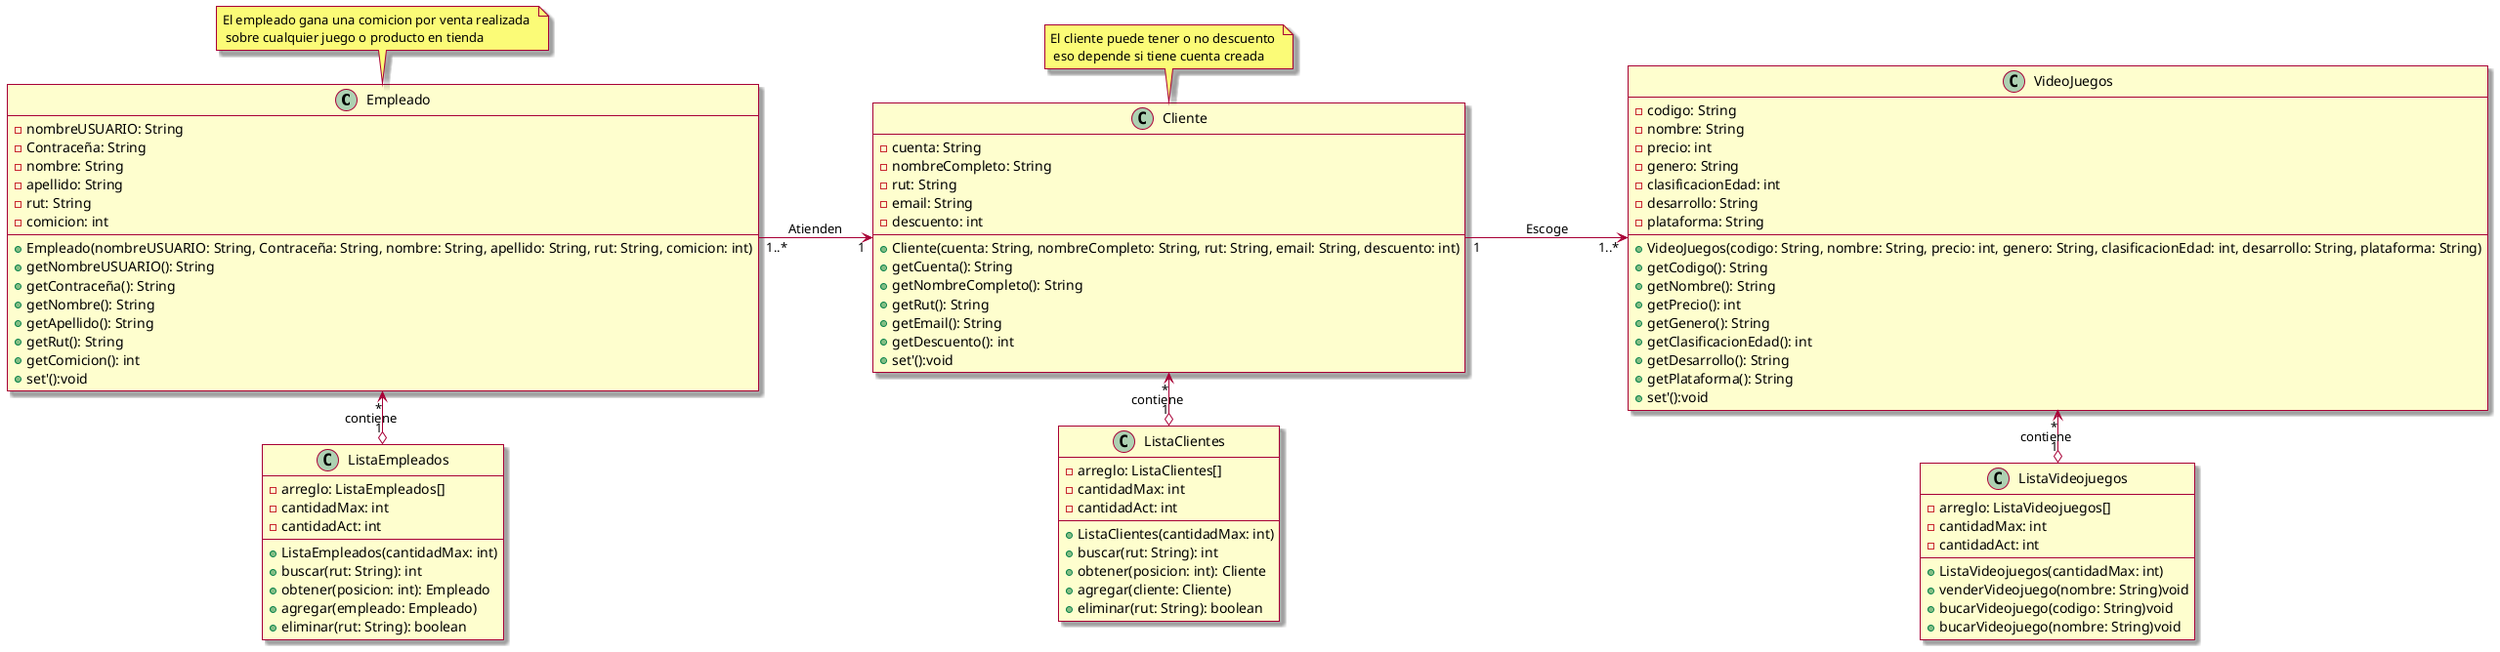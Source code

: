 @startuml
'https://plantuml.com/sequence-diagram

left to right direction
skin rose

class Empleado{
-nombreUSUARIO: String
-Contraceña: String
-nombre: String
-apellido: String
-rut: String
-comicion: int
--
+Empleado(nombreUSUARIO: String, Contraceña: String, nombre: String, apellido: String, rut: String, comicion: int)
+getNombreUSUARIO(): String
+getContraceña(): String
+getNombre(): String
+getApellido(): String
+getRut(): String
+getComicion(): int
+set'():void
}
class VideoJuegos{
-codigo: String
-nombre: String
-precio: int
-genero: String
-clasificacionEdad: int
-desarrollo: String
-plataforma: String
+VideoJuegos(codigo: String, nombre: String, precio: int, genero: String, clasificacionEdad: int, desarrollo: String, plataforma: String)
+getCodigo(): String
+getNombre(): String
+getPrecio(): int
+getGenero(): String
+getClasificacionEdad(): int
+getDesarrollo(): String
+getPlataforma(): String
+set'():void
}
class Cliente{
-cuenta: String
-nombreCompleto: String
-rut: String
-email: String
-descuento: int
+Cliente(cuenta: String, nombreCompleto: String, rut: String, email: String, descuento: int)
+getCuenta(): String
+getNombreCompleto(): String
+getRut(): String
+getEmail(): String
+getDescuento(): int
+set'():void
}

class ListaVideojuegos{
-arreglo: ListaVideojuegos[]
-cantidadMax: int
-cantidadAct: int
+ListaVideojuegos(cantidadMax: int)
+venderVideojuego(nombre: String)void
+bucarVideojuego(codigo: String)void
+bucarVideojuego(nombre: String)void
}

class ListaEmpleados{
-arreglo: ListaEmpleados[]
-cantidadMax: int
-cantidadAct: int
+ListaEmpleados(cantidadMax: int)
+buscar(rut: String): int
+obtener(posicion: int): Empleado
+agregar(empleado: Empleado)
+eliminar(rut: String): boolean
}

class ListaClientes{
-arreglo: ListaClientes[]
-cantidadMax: int
-cantidadAct: int
+ListaClientes(cantidadMax: int)
+buscar(rut: String): int
+obtener(posicion: int): Cliente
+agregar(cliente: Cliente)
+eliminar(rut: String): boolean
}


note "El cliente puede tener o no descuento \n eso depende si tiene cuenta creada " as N1

note "El empleado gana una comicion por venta realizada \n sobre cualquier juego o producto en tienda " as N2

Empleado "1..*" --> "1"Cliente:Atienden
Cliente"1"  --->"1..*" VideoJuegos:Escoge
Cliente"*" <-o "1"ListaClientes: contiene
VideoJuegos"*" <-o "1"ListaVideojuegos: contiene
Empleado"*" <-o "1"ListaEmpleados: contiene

N1->Cliente
N2->Empleado
@enduml